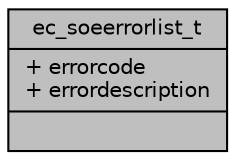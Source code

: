 digraph "ec_soeerrorlist_t"
{
 // INTERACTIVE_SVG=YES
  edge [fontname="Helvetica",fontsize="10",labelfontname="Helvetica",labelfontsize="10"];
  node [fontname="Helvetica",fontsize="10",shape=record];
  Node1 [label="{ec_soeerrorlist_t\n|+ errorcode\l+ errordescription\l|}",height=0.2,width=0.4,color="black", fillcolor="grey75", style="filled" fontcolor="black"];
}
